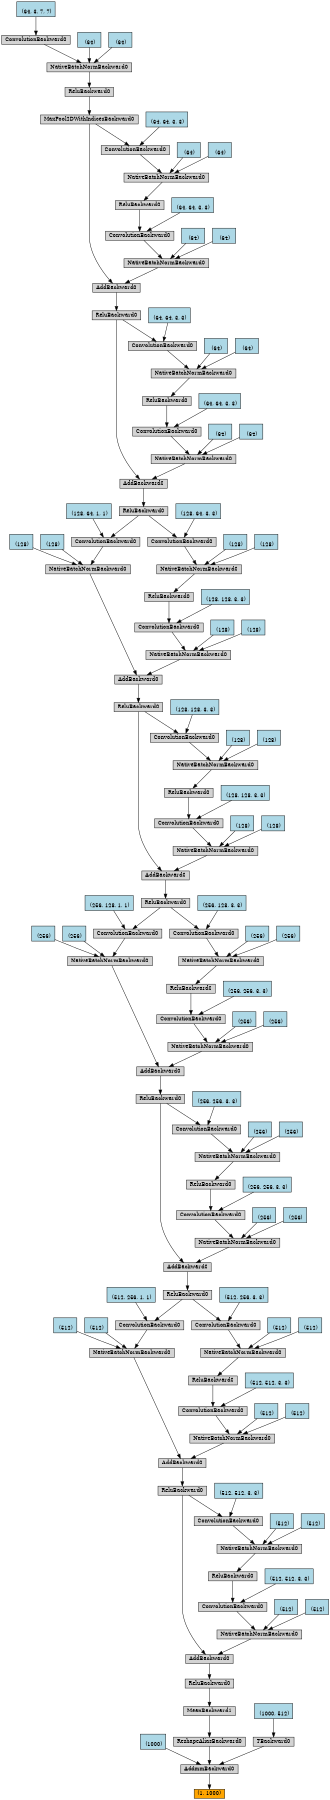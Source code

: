 digraph {
	graph [size="12,12"]
	node [align=left fontsize=12 height=0.2 ranksep=0.1 shape=box style=filled]
	5272077552 [label="(1, 1000)" fillcolor=orange]
	5271839184 -> 5272077552
	5271839184 [label=AddmmBackward0]
	5271839328 -> 5271839184
	5271839328 [label="
 (1000)" fillcolor=lightblue]
	5271839280 -> 5271839184
	5271839280 [label=ReshapeAliasBackward0]
	5271839232 -> 5271839280
	5271839232 [label=MeanBackward1]
	5271839088 -> 5271839232
	5271839088 [label=ReluBackward0]
	5271839520 -> 5271839088
	5271839520 [label=AddBackward0]
	5271839616 -> 5271839520
	5271839616 [label=NativeBatchNormBackward0]
	5271839760 -> 5271839616
	5271839760 [label=ConvolutionBackward0]
	5271839952 -> 5271839760
	5271839952 [label=ReluBackward0]
	5271840096 -> 5271839952
	5271840096 [label=NativeBatchNormBackward0]
	5271840192 -> 5271840096
	5271840192 [label=ConvolutionBackward0]
	5271839664 -> 5271840192
	5271839664 [label=ReluBackward0]
	5271840480 -> 5271839664
	5271840480 [label=AddBackward0]
	5271840576 -> 5271840480
	5271840576 [label=NativeBatchNormBackward0]
	5271840720 -> 5271840576
	5271840720 [label=ConvolutionBackward0]
	5271840912 -> 5271840720
	5271840912 [label=ReluBackward0]
	5271841056 -> 5271840912
	5271841056 [label=NativeBatchNormBackward0]
	5271841152 -> 5271841056
	5271841152 [label=ConvolutionBackward0]
	5271841344 -> 5271841152
	5271841344 [label=ReluBackward0]
	5271841488 -> 5271841344
	5271841488 [label=AddBackward0]
	5271841584 -> 5271841488
	5271841584 [label=NativeBatchNormBackward0]
	5271841728 -> 5271841584
	5271841728 [label=ConvolutionBackward0]
	5271841920 -> 5271841728
	5271841920 [label=ReluBackward0]
	5271842064 -> 5271841920
	5271842064 [label=NativeBatchNormBackward0]
	5271842160 -> 5271842064
	5271842160 [label=ConvolutionBackward0]
	5271841632 -> 5271842160
	5271841632 [label=ReluBackward0]
	5271842448 -> 5271841632
	5271842448 [label=AddBackward0]
	5271842544 -> 5271842448
	5271842544 [label=NativeBatchNormBackward0]
	5271842688 -> 5271842544
	5271842688 [label=ConvolutionBackward0]
	5271842880 -> 5271842688
	5271842880 [label=ReluBackward0]
	5271843024 -> 5271842880
	5271843024 [label=NativeBatchNormBackward0]
	5271843120 -> 5271843024
	5271843120 [label=ConvolutionBackward0]
	5271843312 -> 5271843120
	5271843312 [label=ReluBackward0]
	5271843456 -> 5271843312
	5271843456 [label=AddBackward0]
	5271843552 -> 5271843456
	5271843552 [label=NativeBatchNormBackward0]
	5271843696 -> 5271843552
	5271843696 [label=ConvolutionBackward0]
	5271843888 -> 5271843696
	5271843888 [label=ReluBackward0]
	5271844032 -> 5271843888
	5271844032 [label=NativeBatchNormBackward0]
	5271844128 -> 5271844032
	5271844128 [label=ConvolutionBackward0]
	5271843600 -> 5271844128
	5271843600 [label=ReluBackward0]
	5271844416 -> 5271843600
	5271844416 [label=AddBackward0]
	5271844512 -> 5271844416
	5271844512 [label=NativeBatchNormBackward0]
	5271844656 -> 5271844512
	5271844656 [label=ConvolutionBackward0]
	5271844848 -> 5271844656
	5271844848 [label=ReluBackward0]
	5271844992 -> 5271844848
	5271844992 [label=NativeBatchNormBackward0]
	5271845088 -> 5271844992
	5271845088 [label=ConvolutionBackward0]
	5271845280 -> 5271845088
	5271845280 [label=ReluBackward0]
	5271845424 -> 5271845280
	5271845424 [label=AddBackward0]
	5271845520 -> 5271845424
	5271845520 [label=NativeBatchNormBackward0]
	5271845664 -> 5271845520
	5271845664 [label=ConvolutionBackward0]
	5271845856 -> 5271845664
	5271845856 [label=ReluBackward0]
	5271846000 -> 5271845856
	5271846000 [label=NativeBatchNormBackward0]
	5271846096 -> 5271846000
	5271846096 [label=ConvolutionBackward0]
	5271845568 -> 5271846096
	5271845568 [label=ReluBackward0]
	5271846384 -> 5271845568
	5271846384 [label=AddBackward0]
	5271846480 -> 5271846384
	5271846480 [label=NativeBatchNormBackward0]
	5271846624 -> 5271846480
	5271846624 [label=ConvolutionBackward0]
	5271846816 -> 5271846624
	5271846816 [label=ReluBackward0]
	5272109168 -> 5271846816
	5272109168 [label=NativeBatchNormBackward0]
	5272109264 -> 5272109168
	5272109264 [label=ConvolutionBackward0]
	5271846528 -> 5272109264
	5271846528 [label=MaxPool2DWithIndicesBackward0]
	5272109552 -> 5271846528
	5272109552 [label=ReluBackward0]
	5272109648 -> 5272109552
	5272109648 [label=NativeBatchNormBackward0]
	5272109744 -> 5272109648
	5272109744 [label=ConvolutionBackward0]
	5272109936 -> 5272109744
	5272109936 [label="
 (64, 3, 7, 7)" fillcolor=lightblue]
	5272109792 -> 5272109648
	5272109792 [label="
 (64)" fillcolor=lightblue]
	5272109840 -> 5272109648
	5272109840 [label="
 (64)" fillcolor=lightblue]
	5272109456 -> 5272109264
	5272109456 [label="
 (64, 64, 3, 3)" fillcolor=lightblue]
	5272109312 -> 5272109168
	5272109312 [label="
 (64)" fillcolor=lightblue]
	5272109360 -> 5272109168
	5272109360 [label="
 (64)" fillcolor=lightblue]
	5271846864 -> 5271846624
	5271846864 [label="
 (64, 64, 3, 3)" fillcolor=lightblue]
	5271846672 -> 5271846480
	5271846672 [label="
 (64)" fillcolor=lightblue]
	5271846720 -> 5271846480
	5271846720 [label="
 (64)" fillcolor=lightblue]
	5271846528 -> 5271846384
	5271846288 -> 5271846096
	5271846288 [label="
 (64, 64, 3, 3)" fillcolor=lightblue]
	5271846144 -> 5271846000
	5271846144 [label="
 (64)" fillcolor=lightblue]
	5271846192 -> 5271846000
	5271846192 [label="
 (64)" fillcolor=lightblue]
	5271845904 -> 5271845664
	5271845904 [label="
 (64, 64, 3, 3)" fillcolor=lightblue]
	5271845712 -> 5271845520
	5271845712 [label="
 (64)" fillcolor=lightblue]
	5271845760 -> 5271845520
	5271845760 [label="
 (64)" fillcolor=lightblue]
	5271845568 -> 5271845424
	5271845328 -> 5271845088
	5271845328 [label="
 (128, 64, 3, 3)" fillcolor=lightblue]
	5271845136 -> 5271844992
	5271845136 [label="
 (128)" fillcolor=lightblue]
	5271845184 -> 5271844992
	5271845184 [label="
 (128)" fillcolor=lightblue]
	5271844896 -> 5271844656
	5271844896 [label="
 (128, 128, 3, 3)" fillcolor=lightblue]
	5271844704 -> 5271844512
	5271844704 [label="
 (128)" fillcolor=lightblue]
	5271844752 -> 5271844512
	5271844752 [label="
 (128)" fillcolor=lightblue]
	5271844560 -> 5271844416
	5271844560 [label=NativeBatchNormBackward0]
	5271844800 -> 5271844560
	5271844800 [label=ConvolutionBackward0]
	5271845280 -> 5271844800
	5271845376 -> 5271844800
	5271845376 [label="
 (128, 64, 1, 1)" fillcolor=lightblue]
	5271844944 -> 5271844560
	5271844944 [label="
 (128)" fillcolor=lightblue]
	5271845040 -> 5271844560
	5271845040 [label="
 (128)" fillcolor=lightblue]
	5271844320 -> 5271844128
	5271844320 [label="
 (128, 128, 3, 3)" fillcolor=lightblue]
	5271844176 -> 5271844032
	5271844176 [label="
 (128)" fillcolor=lightblue]
	5271844224 -> 5271844032
	5271844224 [label="
 (128)" fillcolor=lightblue]
	5271843936 -> 5271843696
	5271843936 [label="
 (128, 128, 3, 3)" fillcolor=lightblue]
	5271843744 -> 5271843552
	5271843744 [label="
 (128)" fillcolor=lightblue]
	5271843792 -> 5271843552
	5271843792 [label="
 (128)" fillcolor=lightblue]
	5271843600 -> 5271843456
	5271843360 -> 5271843120
	5271843360 [label="
 (256, 128, 3, 3)" fillcolor=lightblue]
	5271843168 -> 5271843024
	5271843168 [label="
 (256)" fillcolor=lightblue]
	5271843216 -> 5271843024
	5271843216 [label="
 (256)" fillcolor=lightblue]
	5271842928 -> 5271842688
	5271842928 [label="
 (256, 256, 3, 3)" fillcolor=lightblue]
	5271842736 -> 5271842544
	5271842736 [label="
 (256)" fillcolor=lightblue]
	5271842784 -> 5271842544
	5271842784 [label="
 (256)" fillcolor=lightblue]
	5271842592 -> 5271842448
	5271842592 [label=NativeBatchNormBackward0]
	5271842832 -> 5271842592
	5271842832 [label=ConvolutionBackward0]
	5271843312 -> 5271842832
	5271843408 -> 5271842832
	5271843408 [label="
 (256, 128, 1, 1)" fillcolor=lightblue]
	5271842976 -> 5271842592
	5271842976 [label="
 (256)" fillcolor=lightblue]
	5271843072 -> 5271842592
	5271843072 [label="
 (256)" fillcolor=lightblue]
	5271842352 -> 5271842160
	5271842352 [label="
 (256, 256, 3, 3)" fillcolor=lightblue]
	5271842208 -> 5271842064
	5271842208 [label="
 (256)" fillcolor=lightblue]
	5271842256 -> 5271842064
	5271842256 [label="
 (256)" fillcolor=lightblue]
	5271841968 -> 5271841728
	5271841968 [label="
 (256, 256, 3, 3)" fillcolor=lightblue]
	5271841776 -> 5271841584
	5271841776 [label="
 (256)" fillcolor=lightblue]
	5271841824 -> 5271841584
	5271841824 [label="
 (256)" fillcolor=lightblue]
	5271841632 -> 5271841488
	5271841392 -> 5271841152
	5271841392 [label="
 (512, 256, 3, 3)" fillcolor=lightblue]
	5271841200 -> 5271841056
	5271841200 [label="
 (512)" fillcolor=lightblue]
	5271841248 -> 5271841056
	5271841248 [label="
 (512)" fillcolor=lightblue]
	5271840960 -> 5271840720
	5271840960 [label="
 (512, 512, 3, 3)" fillcolor=lightblue]
	5271840768 -> 5271840576
	5271840768 [label="
 (512)" fillcolor=lightblue]
	5271840816 -> 5271840576
	5271840816 [label="
 (512)" fillcolor=lightblue]
	5271840624 -> 5271840480
	5271840624 [label=NativeBatchNormBackward0]
	5271840864 -> 5271840624
	5271840864 [label=ConvolutionBackward0]
	5271841344 -> 5271840864
	5271841440 -> 5271840864
	5271841440 [label="
 (512, 256, 1, 1)" fillcolor=lightblue]
	5271841008 -> 5271840624
	5271841008 [label="
 (512)" fillcolor=lightblue]
	5271841104 -> 5271840624
	5271841104 [label="
 (512)" fillcolor=lightblue]
	5271840384 -> 5271840192
	5271840384 [label="
 (512, 512, 3, 3)" fillcolor=lightblue]
	5271840240 -> 5271840096
	5271840240 [label="
 (512)" fillcolor=lightblue]
	5271840288 -> 5271840096
	5271840288 [label="
 (512)" fillcolor=lightblue]
	5271840000 -> 5271839760
	5271840000 [label="
 (512, 512, 3, 3)" fillcolor=lightblue]
	5271839808 -> 5271839616
	5271839808 [label="
 (512)" fillcolor=lightblue]
	5271839856 -> 5271839616
	5271839856 [label="
 (512)" fillcolor=lightblue]
	5271839664 -> 5271839520
	5271839376 -> 5271839184
	5271839376 [label=TBackward0]
	5271839136 -> 5271839376
	5271839136 [label="
 (1000, 512)" fillcolor=lightblue]
}
